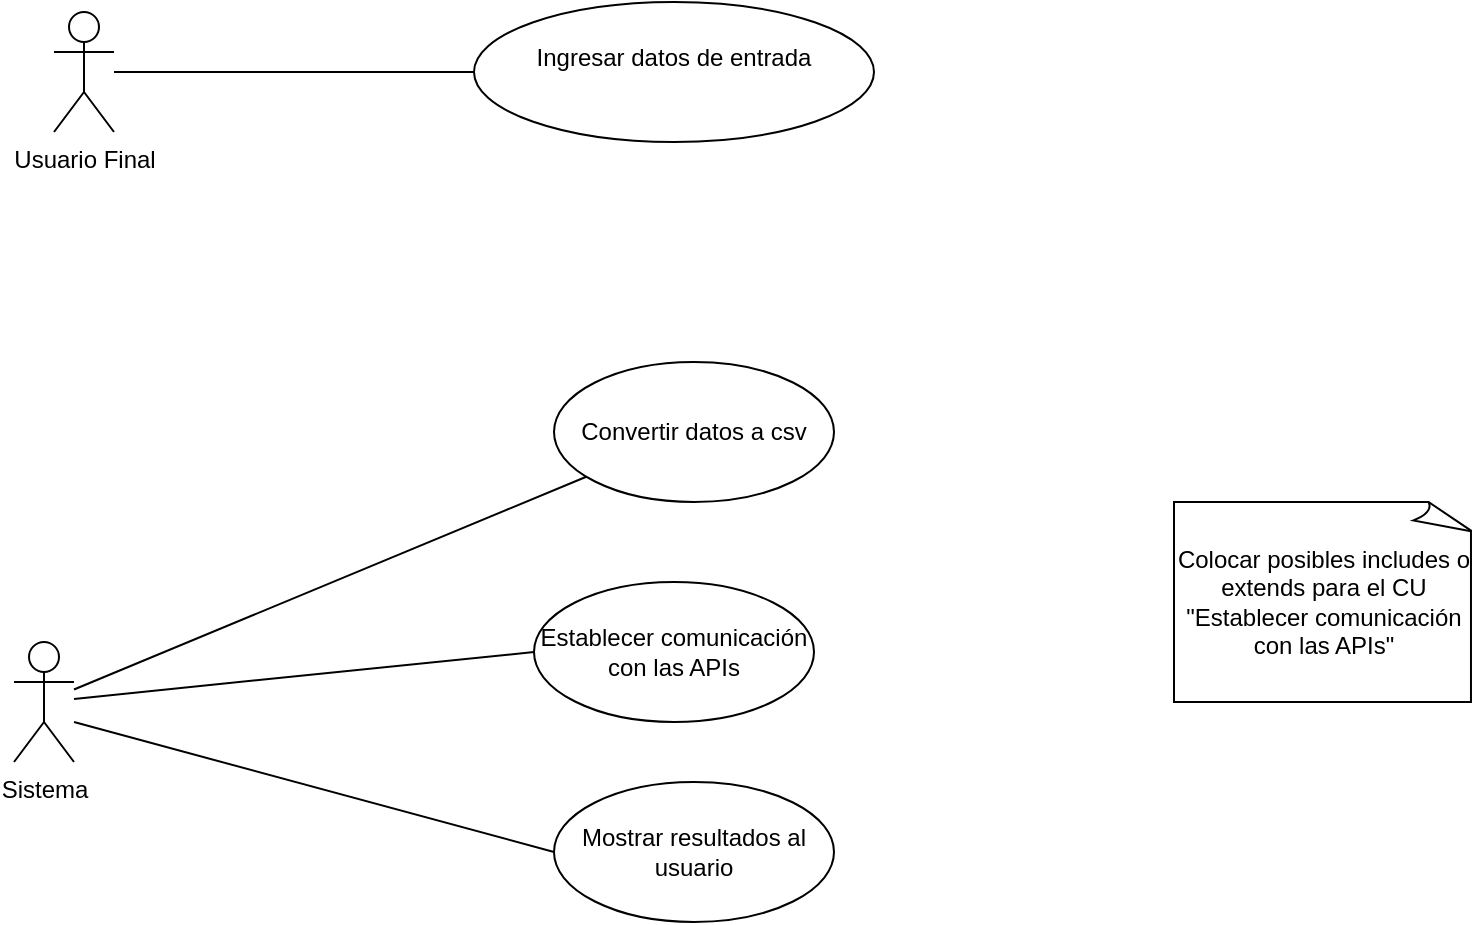 <mxfile version="24.0.7" type="device">
  <diagram name="Página-1" id="yoNSLprnKNa47a-ON6Ub">
    <mxGraphModel dx="1674" dy="786" grid="1" gridSize="10" guides="1" tooltips="1" connect="1" arrows="1" fold="1" page="1" pageScale="1" pageWidth="900" pageHeight="1600" math="0" shadow="0">
      <root>
        <mxCell id="0" />
        <mxCell id="1" parent="0" />
        <mxCell id="iIHRg-t4VisRT3r0jZ9Q-1" value="Usuario Final&lt;div&gt;&lt;br&gt;&lt;/div&gt;" style="shape=umlActor;verticalLabelPosition=bottom;verticalAlign=top;html=1;" vertex="1" parent="1">
          <mxGeometry x="90" y="305" width="30" height="60" as="geometry" />
        </mxCell>
        <mxCell id="iIHRg-t4VisRT3r0jZ9Q-2" value="Ingresar datos de entrada&lt;div&gt;&lt;br&gt;&lt;/div&gt;" style="ellipse;whiteSpace=wrap;html=1;" vertex="1" parent="1">
          <mxGeometry x="300" y="300" width="200" height="70" as="geometry" />
        </mxCell>
        <mxCell id="iIHRg-t4VisRT3r0jZ9Q-6" value="" style="endArrow=none;html=1;rounded=0;entryX=0;entryY=0.5;entryDx=0;entryDy=0;" edge="1" parent="1" source="iIHRg-t4VisRT3r0jZ9Q-1" target="iIHRg-t4VisRT3r0jZ9Q-2">
          <mxGeometry width="50" height="50" relative="1" as="geometry">
            <mxPoint x="140" y="350" as="sourcePoint" />
            <mxPoint x="280" y="350" as="targetPoint" />
          </mxGeometry>
        </mxCell>
        <mxCell id="iIHRg-t4VisRT3r0jZ9Q-9" value="Sistema&lt;div&gt;&lt;br&gt;&lt;/div&gt;" style="shape=umlActor;verticalLabelPosition=bottom;verticalAlign=top;html=1;" vertex="1" parent="1">
          <mxGeometry x="70" y="620" width="30" height="60" as="geometry" />
        </mxCell>
        <mxCell id="iIHRg-t4VisRT3r0jZ9Q-10" value="Convertir datos a csv" style="ellipse;whiteSpace=wrap;html=1;" vertex="1" parent="1">
          <mxGeometry x="340" y="480" width="140" height="70" as="geometry" />
        </mxCell>
        <mxCell id="iIHRg-t4VisRT3r0jZ9Q-11" value="Establecer comunicación con las APIs" style="ellipse;whiteSpace=wrap;html=1;" vertex="1" parent="1">
          <mxGeometry x="330" y="590" width="140" height="70" as="geometry" />
        </mxCell>
        <mxCell id="iIHRg-t4VisRT3r0jZ9Q-12" value="Mostrar resultados al usuario" style="ellipse;whiteSpace=wrap;html=1;" vertex="1" parent="1">
          <mxGeometry x="340" y="690" width="140" height="70" as="geometry" />
        </mxCell>
        <mxCell id="iIHRg-t4VisRT3r0jZ9Q-13" value="" style="endArrow=none;html=1;rounded=0;" edge="1" parent="1" source="iIHRg-t4VisRT3r0jZ9Q-9" target="iIHRg-t4VisRT3r0jZ9Q-10">
          <mxGeometry width="50" height="50" relative="1" as="geometry">
            <mxPoint x="50" y="630" as="sourcePoint" />
            <mxPoint x="190" y="530" as="targetPoint" />
          </mxGeometry>
        </mxCell>
        <mxCell id="iIHRg-t4VisRT3r0jZ9Q-14" value="" style="endArrow=none;html=1;rounded=0;entryX=0;entryY=0.5;entryDx=0;entryDy=0;" edge="1" parent="1" source="iIHRg-t4VisRT3r0jZ9Q-9" target="iIHRg-t4VisRT3r0jZ9Q-11">
          <mxGeometry width="50" height="50" relative="1" as="geometry">
            <mxPoint x="50" y="710" as="sourcePoint" />
            <mxPoint x="100" y="660" as="targetPoint" />
          </mxGeometry>
        </mxCell>
        <mxCell id="iIHRg-t4VisRT3r0jZ9Q-16" value="" style="endArrow=none;html=1;rounded=0;entryX=0;entryY=0.5;entryDx=0;entryDy=0;" edge="1" parent="1" target="iIHRg-t4VisRT3r0jZ9Q-12">
          <mxGeometry width="50" height="50" relative="1" as="geometry">
            <mxPoint x="100" y="660" as="sourcePoint" />
            <mxPoint x="130" y="750" as="targetPoint" />
          </mxGeometry>
        </mxCell>
        <mxCell id="iIHRg-t4VisRT3r0jZ9Q-17" value="Colocar posibles includes o extends para el CU &quot;Establecer comunicación con las APIs&quot;" style="whiteSpace=wrap;html=1;shape=mxgraph.basic.document" vertex="1" parent="1">
          <mxGeometry x="650" y="550" width="150" height="100" as="geometry" />
        </mxCell>
      </root>
    </mxGraphModel>
  </diagram>
</mxfile>
